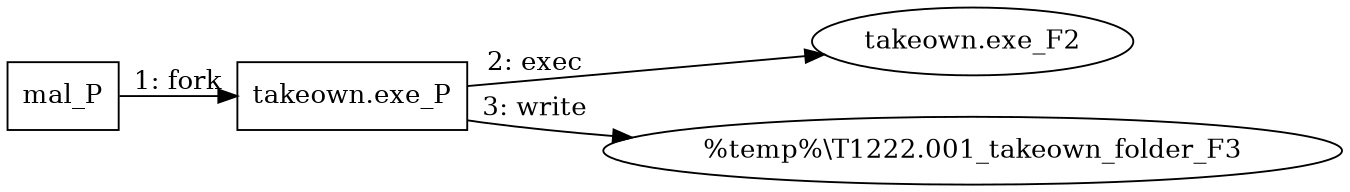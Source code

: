 digraph "T1222.001" {
rankdir="LR"
size="9"
fixedsize="false"
splines="true"
nodesep=0.3
ranksep=0
fontsize=10
overlap="scalexy"
engine= "neato"
	"mal_P" [node_type=Process shape=box]
	"takeown.exe_P" [node_type=Process shape=box]
	"takeown.exe_F2" [node_type=File shape=ellipse]
	"\%temp%\\T1222.001_takeown_folder_F3" [node_type=File shape=ellipse]
	"mal_P" -> "takeown.exe_P" [label="1: fork"]
	"takeown.exe_P" -> "takeown.exe_F2" [label="2: exec"]
	"takeown.exe_P" -> "\%temp%\\T1222.001_takeown_folder_F3" [label="3: write"]
}
